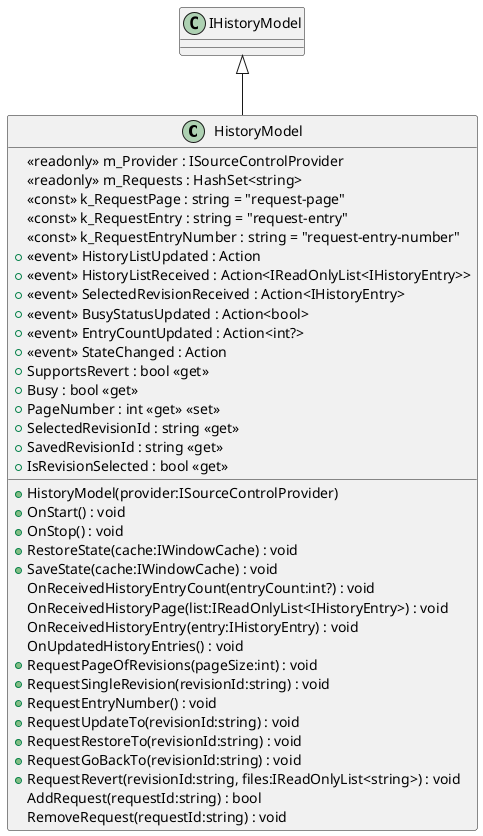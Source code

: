 @startuml
class HistoryModel {
    <<readonly>> m_Provider : ISourceControlProvider
    <<readonly>> m_Requests : HashSet<string>
    <<const>> k_RequestPage : string = "request-page"
    <<const>> k_RequestEntry : string = "request-entry"
    <<const>> k_RequestEntryNumber : string = "request-entry-number"
    +  <<event>> HistoryListUpdated : Action 
    +  <<event>> HistoryListReceived : Action<IReadOnlyList<IHistoryEntry>> 
    +  <<event>> SelectedRevisionReceived : Action<IHistoryEntry> 
    +  <<event>> BusyStatusUpdated : Action<bool> 
    +  <<event>> EntryCountUpdated : Action<int?> 
    +  <<event>> StateChanged : Action 
    + HistoryModel(provider:ISourceControlProvider)
    + OnStart() : void
    + OnStop() : void
    + RestoreState(cache:IWindowCache) : void
    + SaveState(cache:IWindowCache) : void
    OnReceivedHistoryEntryCount(entryCount:int?) : void
    OnReceivedHistoryPage(list:IReadOnlyList<IHistoryEntry>) : void
    OnReceivedHistoryEntry(entry:IHistoryEntry) : void
    OnUpdatedHistoryEntries() : void
    + RequestPageOfRevisions(pageSize:int) : void
    + RequestSingleRevision(revisionId:string) : void
    + RequestEntryNumber() : void
    + RequestUpdateTo(revisionId:string) : void
    + RequestRestoreTo(revisionId:string) : void
    + RequestGoBackTo(revisionId:string) : void
    + SupportsRevert : bool <<get>>
    + RequestRevert(revisionId:string, files:IReadOnlyList<string>) : void
    AddRequest(requestId:string) : bool
    RemoveRequest(requestId:string) : void
    + Busy : bool <<get>>
    + PageNumber : int <<get>> <<set>>
    + SelectedRevisionId : string <<get>>
    + SavedRevisionId : string <<get>>
    + IsRevisionSelected : bool <<get>>
}
IHistoryModel <|-- HistoryModel
@enduml
